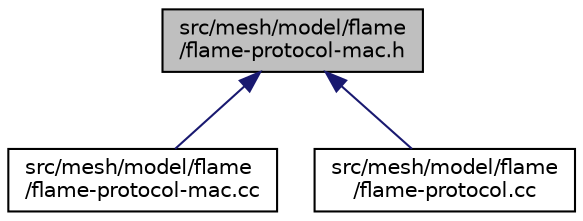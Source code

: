 digraph "src/mesh/model/flame/flame-protocol-mac.h"
{
 // LATEX_PDF_SIZE
  edge [fontname="Helvetica",fontsize="10",labelfontname="Helvetica",labelfontsize="10"];
  node [fontname="Helvetica",fontsize="10",shape=record];
  Node1 [label="src/mesh/model/flame\l/flame-protocol-mac.h",height=0.2,width=0.4,color="black", fillcolor="grey75", style="filled", fontcolor="black",tooltip=" "];
  Node1 -> Node2 [dir="back",color="midnightblue",fontsize="10",style="solid",fontname="Helvetica"];
  Node2 [label="src/mesh/model/flame\l/flame-protocol-mac.cc",height=0.2,width=0.4,color="black", fillcolor="white", style="filled",URL="$flame-protocol-mac_8cc.html",tooltip=" "];
  Node1 -> Node3 [dir="back",color="midnightblue",fontsize="10",style="solid",fontname="Helvetica"];
  Node3 [label="src/mesh/model/flame\l/flame-protocol.cc",height=0.2,width=0.4,color="black", fillcolor="white", style="filled",URL="$flame-protocol_8cc.html",tooltip=" "];
}

